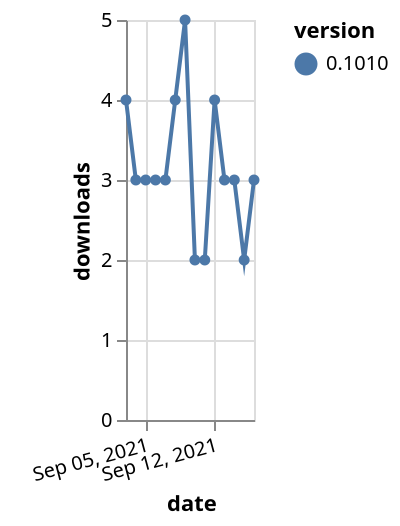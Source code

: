 {"$schema": "https://vega.github.io/schema/vega-lite/v5.json", "description": "A simple bar chart with embedded data.", "data": {"values": [{"date": "2021-09-03", "total": 3539, "delta": 4, "version": "0.1010"}, {"date": "2021-09-04", "total": 3542, "delta": 3, "version": "0.1010"}, {"date": "2021-09-05", "total": 3545, "delta": 3, "version": "0.1010"}, {"date": "2021-09-06", "total": 3548, "delta": 3, "version": "0.1010"}, {"date": "2021-09-07", "total": 3551, "delta": 3, "version": "0.1010"}, {"date": "2021-09-08", "total": 3555, "delta": 4, "version": "0.1010"}, {"date": "2021-09-09", "total": 3560, "delta": 5, "version": "0.1010"}, {"date": "2021-09-10", "total": 3562, "delta": 2, "version": "0.1010"}, {"date": "2021-09-11", "total": 3564, "delta": 2, "version": "0.1010"}, {"date": "2021-09-12", "total": 3568, "delta": 4, "version": "0.1010"}, {"date": "2021-09-13", "total": 3571, "delta": 3, "version": "0.1010"}, {"date": "2021-09-14", "total": 3574, "delta": 3, "version": "0.1010"}, {"date": "2021-09-15", "total": 3576, "delta": 2, "version": "0.1010"}, {"date": "2021-09-16", "total": 3579, "delta": 3, "version": "0.1010"}]}, "width": "container", "mark": {"type": "line", "point": {"filled": true}}, "encoding": {"x": {"field": "date", "type": "temporal", "timeUnit": "yearmonthdate", "title": "date", "axis": {"labelAngle": -15}}, "y": {"field": "delta", "type": "quantitative", "title": "downloads"}, "color": {"field": "version", "type": "nominal"}, "tooltip": {"field": "delta"}}}